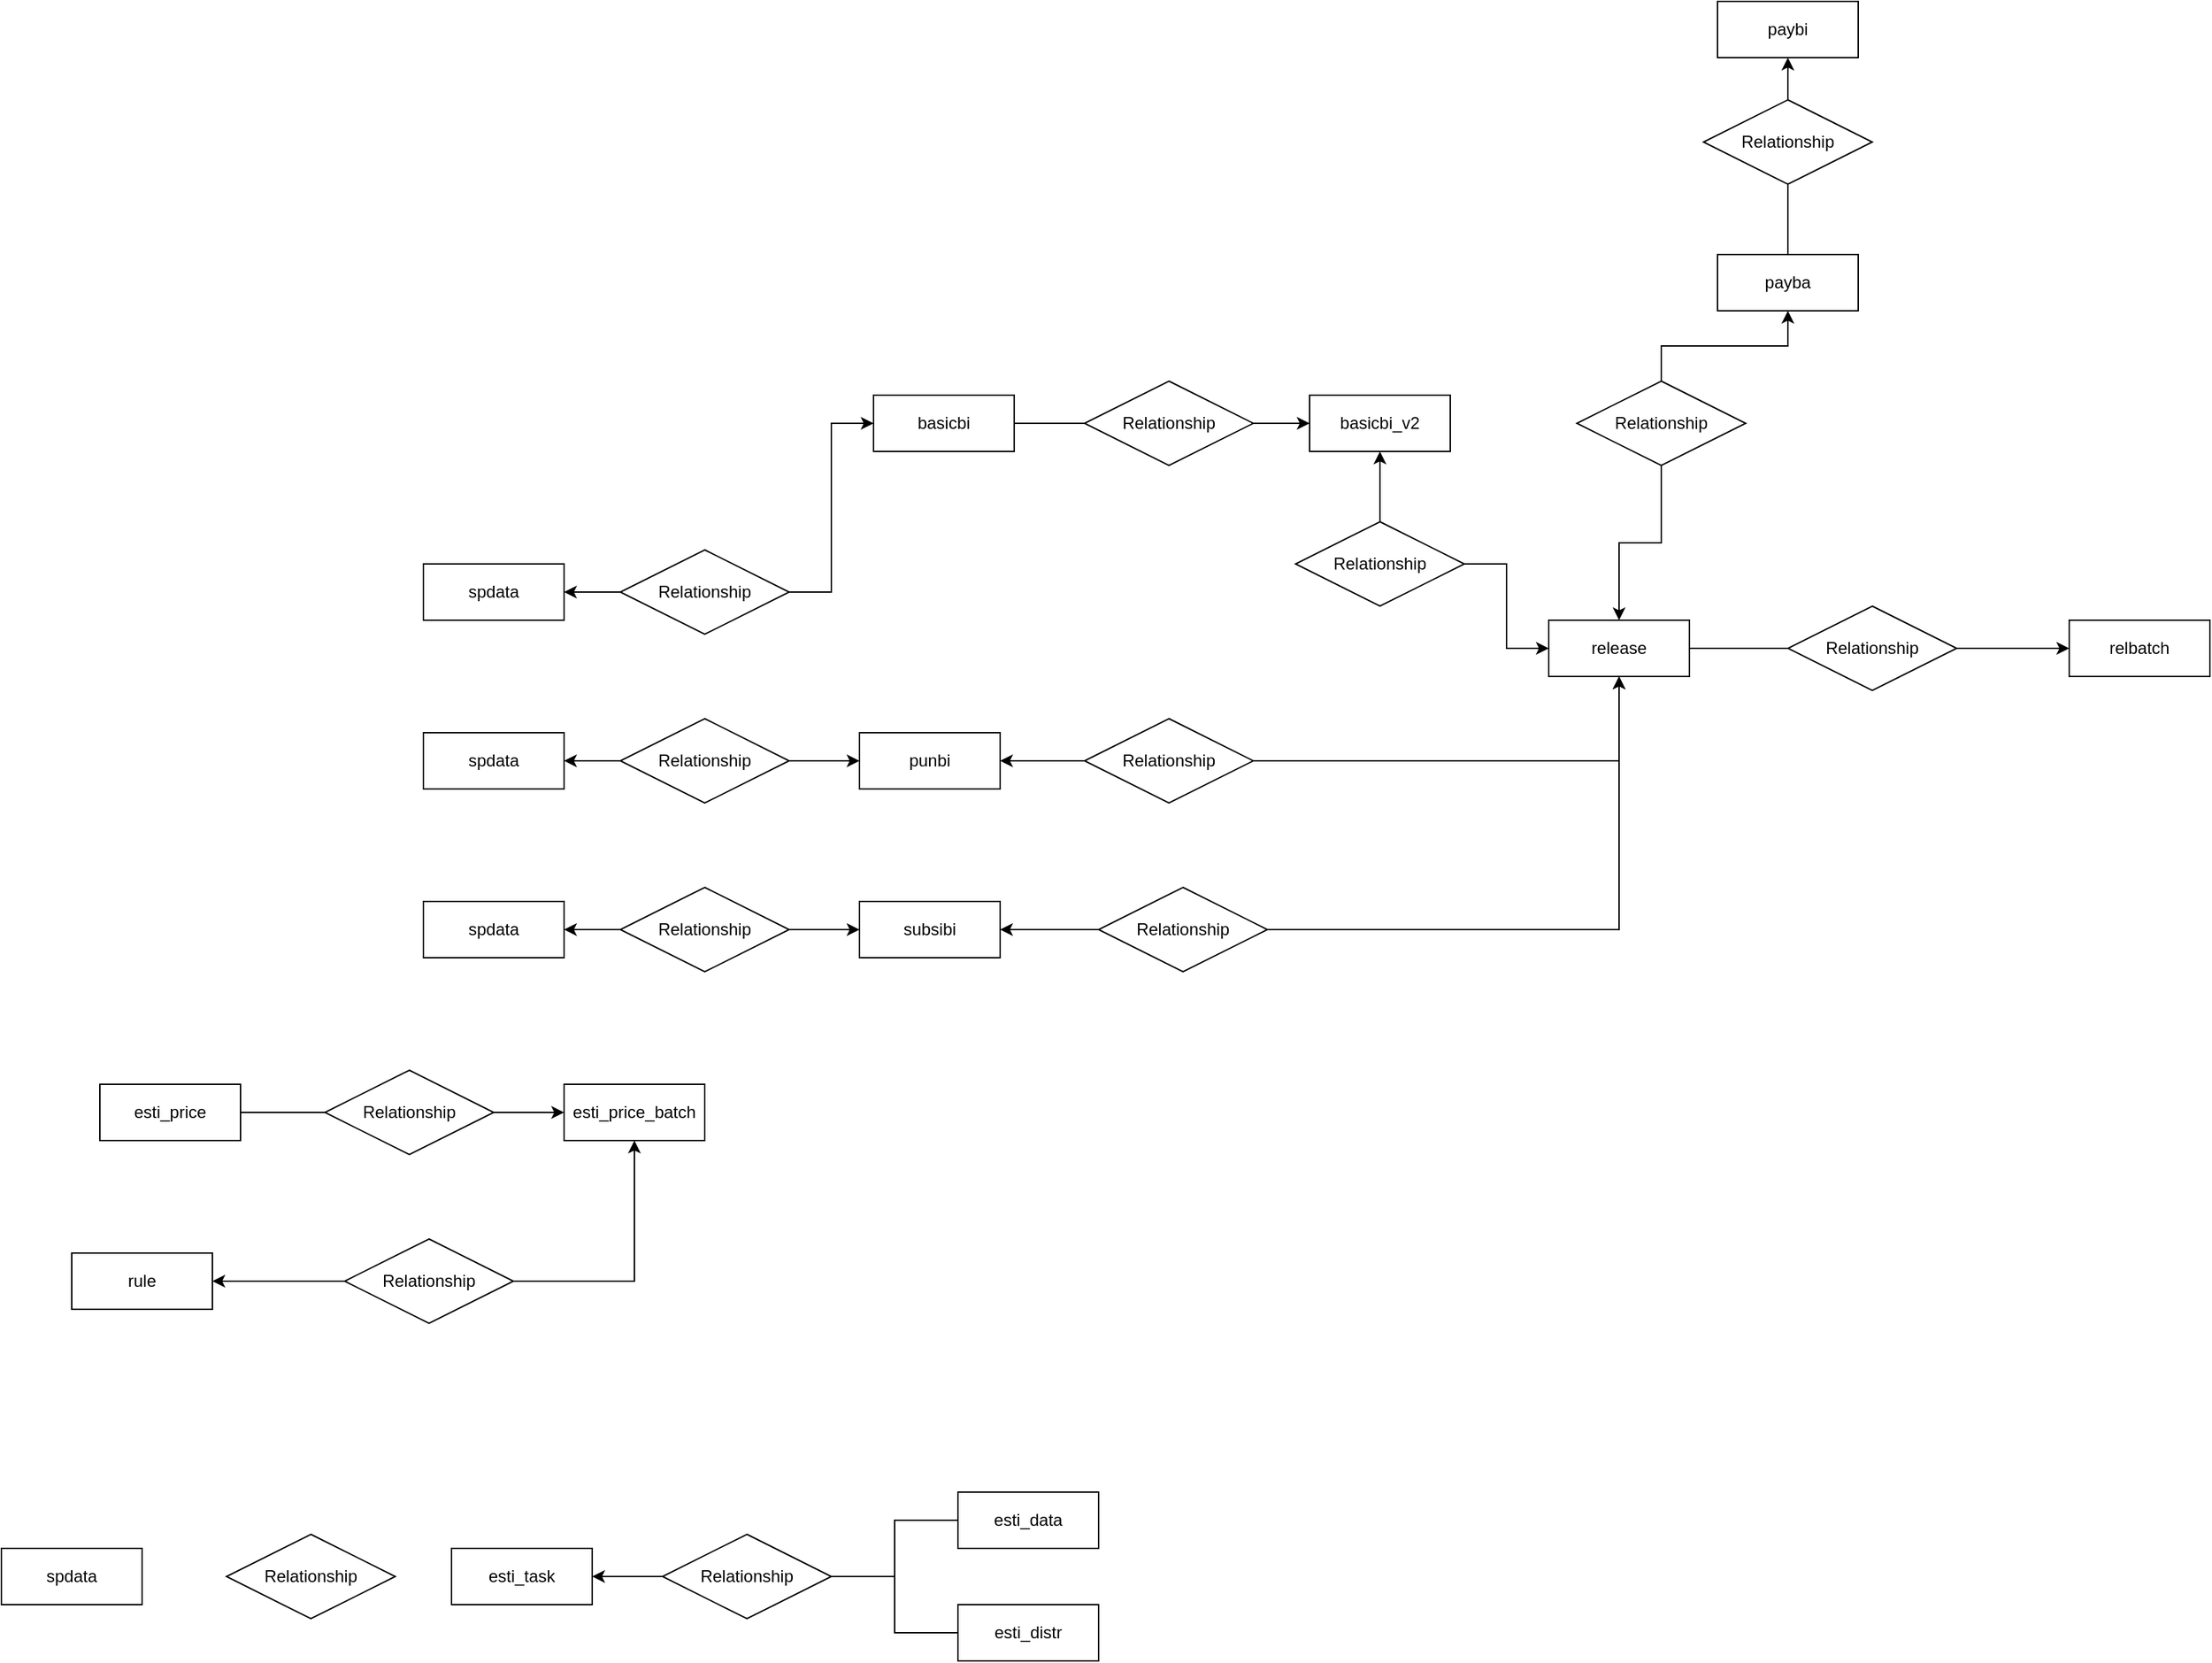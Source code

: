 <mxfile version="23.1.7" type="device">
  <diagram name="第 1 页" id="sdm0tE0BnIYUUASsN850">
    <mxGraphModel dx="3217" dy="2399" grid="1" gridSize="10" guides="1" tooltips="1" connect="1" arrows="1" fold="1" page="1" pageScale="1" pageWidth="827" pageHeight="1169" math="0" shadow="0">
      <root>
        <mxCell id="0" />
        <mxCell id="1" parent="0" />
        <mxCell id="5FcoHmArx-ItL01axp11-1" value="spdata" style="whiteSpace=wrap;html=1;align=center;" vertex="1" parent="1">
          <mxGeometry x="80" y="300" width="100" height="40" as="geometry" />
        </mxCell>
        <mxCell id="5FcoHmArx-ItL01axp11-24" style="edgeStyle=orthogonalEdgeStyle;rounded=0;orthogonalLoop=1;jettySize=auto;html=1;entryX=1;entryY=0.5;entryDx=0;entryDy=0;" edge="1" parent="1" source="5FcoHmArx-ItL01axp11-2" target="5FcoHmArx-ItL01axp11-1">
          <mxGeometry relative="1" as="geometry" />
        </mxCell>
        <mxCell id="5FcoHmArx-ItL01axp11-25" style="edgeStyle=orthogonalEdgeStyle;rounded=0;orthogonalLoop=1;jettySize=auto;html=1;entryX=0;entryY=0.5;entryDx=0;entryDy=0;" edge="1" parent="1" source="5FcoHmArx-ItL01axp11-2" target="5FcoHmArx-ItL01axp11-4">
          <mxGeometry relative="1" as="geometry" />
        </mxCell>
        <mxCell id="5FcoHmArx-ItL01axp11-2" value="Relationship" style="shape=rhombus;perimeter=rhombusPerimeter;whiteSpace=wrap;html=1;align=center;" vertex="1" parent="1">
          <mxGeometry x="220" y="290" width="120" height="60" as="geometry" />
        </mxCell>
        <mxCell id="5FcoHmArx-ItL01axp11-4" value="basicbi" style="whiteSpace=wrap;html=1;align=center;" vertex="1" parent="1">
          <mxGeometry x="400" y="180" width="100" height="40" as="geometry" />
        </mxCell>
        <mxCell id="5FcoHmArx-ItL01axp11-5" value="punbi" style="whiteSpace=wrap;html=1;align=center;" vertex="1" parent="1">
          <mxGeometry x="390" y="420" width="100" height="40" as="geometry" />
        </mxCell>
        <mxCell id="5FcoHmArx-ItL01axp11-6" value="subsibi" style="whiteSpace=wrap;html=1;align=center;" vertex="1" parent="1">
          <mxGeometry x="390" y="540" width="100" height="40" as="geometry" />
        </mxCell>
        <mxCell id="5FcoHmArx-ItL01axp11-9" value="release" style="whiteSpace=wrap;html=1;align=center;" vertex="1" parent="1">
          <mxGeometry x="880" y="340" width="100" height="40" as="geometry" />
        </mxCell>
        <mxCell id="5FcoHmArx-ItL01axp11-10" value="relbatch" style="whiteSpace=wrap;html=1;align=center;" vertex="1" parent="1">
          <mxGeometry x="1250" y="340" width="100" height="40" as="geometry" />
        </mxCell>
        <mxCell id="5FcoHmArx-ItL01axp11-11" value="paybi" style="whiteSpace=wrap;html=1;align=center;" vertex="1" parent="1">
          <mxGeometry x="1000" y="-100" width="100" height="40" as="geometry" />
        </mxCell>
        <mxCell id="5FcoHmArx-ItL01axp11-12" value="payba" style="whiteSpace=wrap;html=1;align=center;" vertex="1" parent="1">
          <mxGeometry x="1000" y="80" width="100" height="40" as="geometry" />
        </mxCell>
        <mxCell id="5FcoHmArx-ItL01axp11-13" value="esti_data" style="whiteSpace=wrap;html=1;align=center;" vertex="1" parent="1">
          <mxGeometry x="460" y="960" width="100" height="40" as="geometry" />
        </mxCell>
        <mxCell id="5FcoHmArx-ItL01axp11-14" value="esti_distr" style="whiteSpace=wrap;html=1;align=center;" vertex="1" parent="1">
          <mxGeometry x="460" y="1040" width="100" height="40" as="geometry" />
        </mxCell>
        <mxCell id="5FcoHmArx-ItL01axp11-15" value="esti_price" style="whiteSpace=wrap;html=1;align=center;" vertex="1" parent="1">
          <mxGeometry x="-150" y="670" width="100" height="40" as="geometry" />
        </mxCell>
        <mxCell id="5FcoHmArx-ItL01axp11-16" value="esti_price_batch" style="whiteSpace=wrap;html=1;align=center;" vertex="1" parent="1">
          <mxGeometry x="180" y="670" width="100" height="40" as="geometry" />
        </mxCell>
        <mxCell id="5FcoHmArx-ItL01axp11-18" value="esti_task" style="whiteSpace=wrap;html=1;align=center;" vertex="1" parent="1">
          <mxGeometry x="100" y="1000" width="100" height="40" as="geometry" />
        </mxCell>
        <mxCell id="5FcoHmArx-ItL01axp11-19" value="basicbi_v2" style="whiteSpace=wrap;html=1;align=center;" vertex="1" parent="1">
          <mxGeometry x="710" y="180" width="100" height="40" as="geometry" />
        </mxCell>
        <mxCell id="5FcoHmArx-ItL01axp11-22" value="spdata" style="whiteSpace=wrap;html=1;align=center;" vertex="1" parent="1">
          <mxGeometry x="-220" y="1000" width="100" height="40" as="geometry" />
        </mxCell>
        <mxCell id="5FcoHmArx-ItL01axp11-23" value="Relationship" style="shape=rhombus;perimeter=rhombusPerimeter;whiteSpace=wrap;html=1;align=center;" vertex="1" parent="1">
          <mxGeometry x="-60" y="990" width="120" height="60" as="geometry" />
        </mxCell>
        <mxCell id="5FcoHmArx-ItL01axp11-26" value="spdata" style="whiteSpace=wrap;html=1;align=center;" vertex="1" parent="1">
          <mxGeometry x="80" y="420" width="100" height="40" as="geometry" />
        </mxCell>
        <mxCell id="5FcoHmArx-ItL01axp11-27" style="edgeStyle=orthogonalEdgeStyle;rounded=0;orthogonalLoop=1;jettySize=auto;html=1;entryX=1;entryY=0.5;entryDx=0;entryDy=0;" edge="1" parent="1" source="5FcoHmArx-ItL01axp11-28" target="5FcoHmArx-ItL01axp11-26">
          <mxGeometry relative="1" as="geometry" />
        </mxCell>
        <mxCell id="5FcoHmArx-ItL01axp11-29" style="edgeStyle=orthogonalEdgeStyle;rounded=0;orthogonalLoop=1;jettySize=auto;html=1;entryX=0;entryY=0.5;entryDx=0;entryDy=0;" edge="1" parent="1" source="5FcoHmArx-ItL01axp11-28" target="5FcoHmArx-ItL01axp11-5">
          <mxGeometry relative="1" as="geometry" />
        </mxCell>
        <mxCell id="5FcoHmArx-ItL01axp11-28" value="Relationship" style="shape=rhombus;perimeter=rhombusPerimeter;whiteSpace=wrap;html=1;align=center;" vertex="1" parent="1">
          <mxGeometry x="220" y="410" width="120" height="60" as="geometry" />
        </mxCell>
        <mxCell id="5FcoHmArx-ItL01axp11-30" value="spdata" style="whiteSpace=wrap;html=1;align=center;" vertex="1" parent="1">
          <mxGeometry x="80" y="540" width="100" height="40" as="geometry" />
        </mxCell>
        <mxCell id="5FcoHmArx-ItL01axp11-31" style="edgeStyle=orthogonalEdgeStyle;rounded=0;orthogonalLoop=1;jettySize=auto;html=1;entryX=1;entryY=0.5;entryDx=0;entryDy=0;" edge="1" parent="1" source="5FcoHmArx-ItL01axp11-32" target="5FcoHmArx-ItL01axp11-30">
          <mxGeometry relative="1" as="geometry" />
        </mxCell>
        <mxCell id="5FcoHmArx-ItL01axp11-33" style="edgeStyle=orthogonalEdgeStyle;rounded=0;orthogonalLoop=1;jettySize=auto;html=1;" edge="1" parent="1" source="5FcoHmArx-ItL01axp11-32" target="5FcoHmArx-ItL01axp11-6">
          <mxGeometry relative="1" as="geometry" />
        </mxCell>
        <mxCell id="5FcoHmArx-ItL01axp11-32" value="Relationship" style="shape=rhombus;perimeter=rhombusPerimeter;whiteSpace=wrap;html=1;align=center;" vertex="1" parent="1">
          <mxGeometry x="220" y="530" width="120" height="60" as="geometry" />
        </mxCell>
        <mxCell id="5FcoHmArx-ItL01axp11-37" style="edgeStyle=orthogonalEdgeStyle;rounded=0;orthogonalLoop=1;jettySize=auto;html=1;entryX=0;entryY=0.5;entryDx=0;entryDy=0;" edge="1" parent="1" source="5FcoHmArx-ItL01axp11-36" target="5FcoHmArx-ItL01axp11-19">
          <mxGeometry relative="1" as="geometry" />
        </mxCell>
        <mxCell id="5FcoHmArx-ItL01axp11-38" style="edgeStyle=orthogonalEdgeStyle;rounded=0;orthogonalLoop=1;jettySize=auto;html=1;entryX=1;entryY=0.5;entryDx=0;entryDy=0;endArrow=none;endFill=0;" edge="1" parent="1" source="5FcoHmArx-ItL01axp11-36" target="5FcoHmArx-ItL01axp11-4">
          <mxGeometry relative="1" as="geometry" />
        </mxCell>
        <mxCell id="5FcoHmArx-ItL01axp11-36" value="Relationship" style="shape=rhombus;perimeter=rhombusPerimeter;whiteSpace=wrap;html=1;align=center;" vertex="1" parent="1">
          <mxGeometry x="550" y="170" width="120" height="60" as="geometry" />
        </mxCell>
        <mxCell id="5FcoHmArx-ItL01axp11-40" style="edgeStyle=orthogonalEdgeStyle;rounded=0;orthogonalLoop=1;jettySize=auto;html=1;entryX=1;entryY=0.5;entryDx=0;entryDy=0;" edge="1" parent="1" source="5FcoHmArx-ItL01axp11-39" target="5FcoHmArx-ItL01axp11-5">
          <mxGeometry relative="1" as="geometry" />
        </mxCell>
        <mxCell id="5FcoHmArx-ItL01axp11-52" style="edgeStyle=orthogonalEdgeStyle;rounded=0;orthogonalLoop=1;jettySize=auto;html=1;entryX=0.5;entryY=1;entryDx=0;entryDy=0;" edge="1" parent="1" source="5FcoHmArx-ItL01axp11-39" target="5FcoHmArx-ItL01axp11-9">
          <mxGeometry relative="1" as="geometry" />
        </mxCell>
        <mxCell id="5FcoHmArx-ItL01axp11-39" value="Relationship" style="shape=rhombus;perimeter=rhombusPerimeter;whiteSpace=wrap;html=1;align=center;" vertex="1" parent="1">
          <mxGeometry x="550" y="410" width="120" height="60" as="geometry" />
        </mxCell>
        <mxCell id="5FcoHmArx-ItL01axp11-43" value="" style="edgeStyle=orthogonalEdgeStyle;rounded=0;orthogonalLoop=1;jettySize=auto;html=1;" edge="1" parent="1" source="5FcoHmArx-ItL01axp11-42" target="5FcoHmArx-ItL01axp11-6">
          <mxGeometry relative="1" as="geometry" />
        </mxCell>
        <mxCell id="5FcoHmArx-ItL01axp11-53" style="edgeStyle=orthogonalEdgeStyle;rounded=0;orthogonalLoop=1;jettySize=auto;html=1;entryX=0.5;entryY=1;entryDx=0;entryDy=0;" edge="1" parent="1" source="5FcoHmArx-ItL01axp11-42" target="5FcoHmArx-ItL01axp11-9">
          <mxGeometry relative="1" as="geometry" />
        </mxCell>
        <mxCell id="5FcoHmArx-ItL01axp11-42" value="Relationship" style="shape=rhombus;perimeter=rhombusPerimeter;whiteSpace=wrap;html=1;align=center;" vertex="1" parent="1">
          <mxGeometry x="560" y="530" width="120" height="60" as="geometry" />
        </mxCell>
        <mxCell id="5FcoHmArx-ItL01axp11-46" style="edgeStyle=orthogonalEdgeStyle;rounded=0;orthogonalLoop=1;jettySize=auto;html=1;" edge="1" parent="1" source="5FcoHmArx-ItL01axp11-45" target="5FcoHmArx-ItL01axp11-10">
          <mxGeometry relative="1" as="geometry" />
        </mxCell>
        <mxCell id="5FcoHmArx-ItL01axp11-47" style="edgeStyle=orthogonalEdgeStyle;rounded=0;orthogonalLoop=1;jettySize=auto;html=1;entryX=1;entryY=0.5;entryDx=0;entryDy=0;endArrow=none;endFill=0;" edge="1" parent="1" source="5FcoHmArx-ItL01axp11-45" target="5FcoHmArx-ItL01axp11-9">
          <mxGeometry relative="1" as="geometry" />
        </mxCell>
        <mxCell id="5FcoHmArx-ItL01axp11-45" value="Relationship" style="shape=rhombus;perimeter=rhombusPerimeter;whiteSpace=wrap;html=1;align=center;" vertex="1" parent="1">
          <mxGeometry x="1050" y="330" width="120" height="60" as="geometry" />
        </mxCell>
        <mxCell id="5FcoHmArx-ItL01axp11-50" style="edgeStyle=orthogonalEdgeStyle;rounded=0;orthogonalLoop=1;jettySize=auto;html=1;entryX=0.5;entryY=1;entryDx=0;entryDy=0;" edge="1" parent="1" source="5FcoHmArx-ItL01axp11-48" target="5FcoHmArx-ItL01axp11-19">
          <mxGeometry relative="1" as="geometry" />
        </mxCell>
        <mxCell id="5FcoHmArx-ItL01axp11-51" style="edgeStyle=orthogonalEdgeStyle;rounded=0;orthogonalLoop=1;jettySize=auto;html=1;entryX=0;entryY=0.5;entryDx=0;entryDy=0;" edge="1" parent="1" source="5FcoHmArx-ItL01axp11-48" target="5FcoHmArx-ItL01axp11-9">
          <mxGeometry relative="1" as="geometry" />
        </mxCell>
        <mxCell id="5FcoHmArx-ItL01axp11-48" value="Relationship" style="shape=rhombus;perimeter=rhombusPerimeter;whiteSpace=wrap;html=1;align=center;" vertex="1" parent="1">
          <mxGeometry x="700" y="270" width="120" height="60" as="geometry" />
        </mxCell>
        <mxCell id="5FcoHmArx-ItL01axp11-55" style="edgeStyle=orthogonalEdgeStyle;rounded=0;orthogonalLoop=1;jettySize=auto;html=1;" edge="1" parent="1" source="5FcoHmArx-ItL01axp11-54" target="5FcoHmArx-ItL01axp11-9">
          <mxGeometry relative="1" as="geometry" />
        </mxCell>
        <mxCell id="5FcoHmArx-ItL01axp11-56" style="edgeStyle=orthogonalEdgeStyle;rounded=0;orthogonalLoop=1;jettySize=auto;html=1;entryX=0.5;entryY=1;entryDx=0;entryDy=0;" edge="1" parent="1" source="5FcoHmArx-ItL01axp11-54" target="5FcoHmArx-ItL01axp11-12">
          <mxGeometry relative="1" as="geometry" />
        </mxCell>
        <mxCell id="5FcoHmArx-ItL01axp11-54" value="Relationship" style="shape=rhombus;perimeter=rhombusPerimeter;whiteSpace=wrap;html=1;align=center;" vertex="1" parent="1">
          <mxGeometry x="900" y="170" width="120" height="60" as="geometry" />
        </mxCell>
        <mxCell id="5FcoHmArx-ItL01axp11-58" style="edgeStyle=orthogonalEdgeStyle;rounded=0;orthogonalLoop=1;jettySize=auto;html=1;endArrow=none;endFill=0;" edge="1" parent="1" source="5FcoHmArx-ItL01axp11-57" target="5FcoHmArx-ItL01axp11-12">
          <mxGeometry relative="1" as="geometry" />
        </mxCell>
        <mxCell id="5FcoHmArx-ItL01axp11-59" style="edgeStyle=orthogonalEdgeStyle;rounded=0;orthogonalLoop=1;jettySize=auto;html=1;entryX=0.5;entryY=1;entryDx=0;entryDy=0;" edge="1" parent="1" source="5FcoHmArx-ItL01axp11-57" target="5FcoHmArx-ItL01axp11-11">
          <mxGeometry relative="1" as="geometry" />
        </mxCell>
        <mxCell id="5FcoHmArx-ItL01axp11-57" value="Relationship" style="shape=rhombus;perimeter=rhombusPerimeter;whiteSpace=wrap;html=1;align=center;" vertex="1" parent="1">
          <mxGeometry x="990" y="-30" width="120" height="60" as="geometry" />
        </mxCell>
        <mxCell id="5FcoHmArx-ItL01axp11-61" style="edgeStyle=orthogonalEdgeStyle;rounded=0;orthogonalLoop=1;jettySize=auto;html=1;entryX=0;entryY=0.5;entryDx=0;entryDy=0;" edge="1" parent="1" source="5FcoHmArx-ItL01axp11-60" target="5FcoHmArx-ItL01axp11-16">
          <mxGeometry relative="1" as="geometry" />
        </mxCell>
        <mxCell id="5FcoHmArx-ItL01axp11-62" style="edgeStyle=orthogonalEdgeStyle;rounded=0;orthogonalLoop=1;jettySize=auto;html=1;entryX=1;entryY=0.5;entryDx=0;entryDy=0;endArrow=none;endFill=0;" edge="1" parent="1" source="5FcoHmArx-ItL01axp11-60" target="5FcoHmArx-ItL01axp11-15">
          <mxGeometry relative="1" as="geometry" />
        </mxCell>
        <mxCell id="5FcoHmArx-ItL01axp11-60" value="Relationship" style="shape=rhombus;perimeter=rhombusPerimeter;whiteSpace=wrap;html=1;align=center;" vertex="1" parent="1">
          <mxGeometry x="10" y="660" width="120" height="60" as="geometry" />
        </mxCell>
        <mxCell id="5FcoHmArx-ItL01axp11-64" style="edgeStyle=orthogonalEdgeStyle;rounded=0;orthogonalLoop=1;jettySize=auto;html=1;entryX=1;entryY=0.5;entryDx=0;entryDy=0;" edge="1" parent="1" source="5FcoHmArx-ItL01axp11-63" target="5FcoHmArx-ItL01axp11-18">
          <mxGeometry relative="1" as="geometry" />
        </mxCell>
        <mxCell id="5FcoHmArx-ItL01axp11-65" style="edgeStyle=orthogonalEdgeStyle;rounded=0;orthogonalLoop=1;jettySize=auto;html=1;entryX=0;entryY=0.5;entryDx=0;entryDy=0;endArrow=none;endFill=0;" edge="1" parent="1" source="5FcoHmArx-ItL01axp11-63" target="5FcoHmArx-ItL01axp11-14">
          <mxGeometry relative="1" as="geometry" />
        </mxCell>
        <mxCell id="5FcoHmArx-ItL01axp11-66" style="edgeStyle=orthogonalEdgeStyle;rounded=0;orthogonalLoop=1;jettySize=auto;html=1;entryX=0;entryY=0.5;entryDx=0;entryDy=0;endArrow=none;endFill=0;" edge="1" parent="1" source="5FcoHmArx-ItL01axp11-63" target="5FcoHmArx-ItL01axp11-13">
          <mxGeometry relative="1" as="geometry" />
        </mxCell>
        <mxCell id="5FcoHmArx-ItL01axp11-63" value="Relationship" style="shape=rhombus;perimeter=rhombusPerimeter;whiteSpace=wrap;html=1;align=center;" vertex="1" parent="1">
          <mxGeometry x="250" y="990" width="120" height="60" as="geometry" />
        </mxCell>
        <mxCell id="5FcoHmArx-ItL01axp11-67" value="rule" style="whiteSpace=wrap;html=1;align=center;" vertex="1" parent="1">
          <mxGeometry x="-170" y="790" width="100" height="40" as="geometry" />
        </mxCell>
        <mxCell id="5FcoHmArx-ItL01axp11-73" style="edgeStyle=orthogonalEdgeStyle;rounded=0;orthogonalLoop=1;jettySize=auto;html=1;" edge="1" parent="1" source="5FcoHmArx-ItL01axp11-68" target="5FcoHmArx-ItL01axp11-67">
          <mxGeometry relative="1" as="geometry" />
        </mxCell>
        <mxCell id="5FcoHmArx-ItL01axp11-75" style="edgeStyle=orthogonalEdgeStyle;rounded=0;orthogonalLoop=1;jettySize=auto;html=1;entryX=0.5;entryY=1;entryDx=0;entryDy=0;" edge="1" parent="1" source="5FcoHmArx-ItL01axp11-68" target="5FcoHmArx-ItL01axp11-16">
          <mxGeometry relative="1" as="geometry" />
        </mxCell>
        <mxCell id="5FcoHmArx-ItL01axp11-68" value="Relationship" style="shape=rhombus;perimeter=rhombusPerimeter;whiteSpace=wrap;html=1;align=center;" vertex="1" parent="1">
          <mxGeometry x="24" y="780" width="120" height="60" as="geometry" />
        </mxCell>
      </root>
    </mxGraphModel>
  </diagram>
</mxfile>
